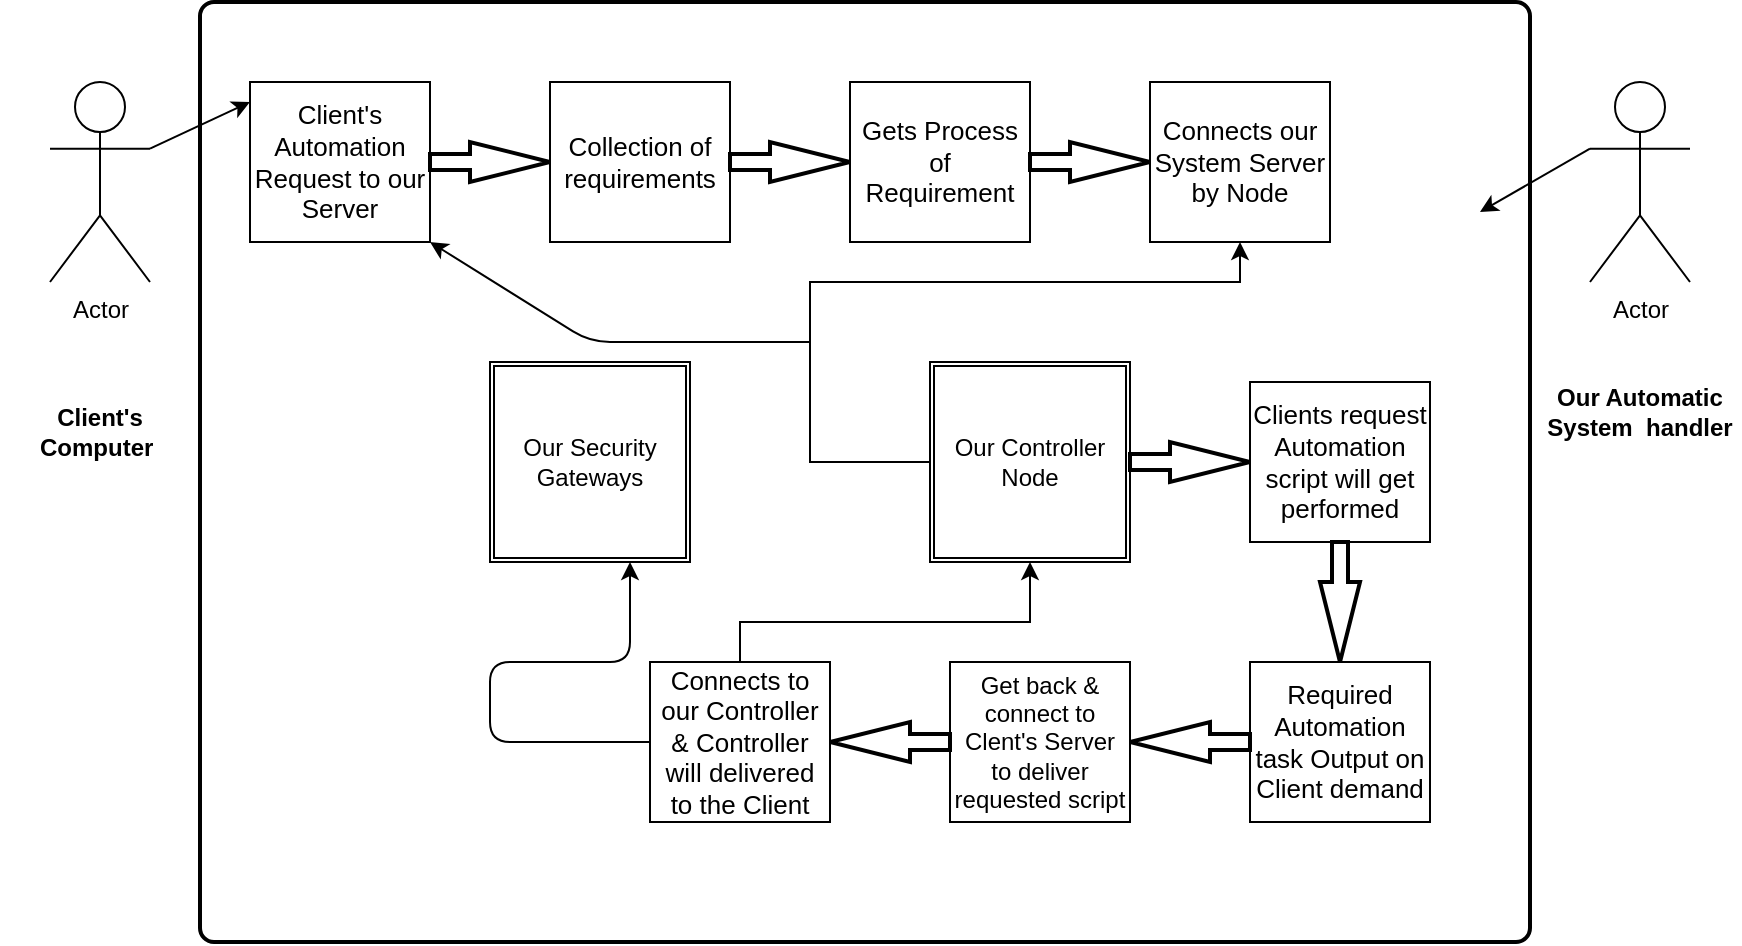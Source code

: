 <mxfile version="14.2.3" type="github">
  <diagram id="C5RBs43oDa-KdzZeNtuy" name="Page-1">
    <mxGraphModel dx="2068" dy="862" grid="1" gridSize="10" guides="1" tooltips="1" connect="1" arrows="1" fold="1" page="0" pageScale="1" pageWidth="1169" pageHeight="827" math="0" shadow="0">
      <root>
        <mxCell id="WIyWlLk6GJQsqaUBKTNV-0" />
        <mxCell id="WIyWlLk6GJQsqaUBKTNV-1" parent="WIyWlLk6GJQsqaUBKTNV-0" />
        <mxCell id="t4_anC5pGneVWEJHBO61-3" value="Actor" style="shape=umlActor;verticalLabelPosition=bottom;verticalAlign=top;html=1;outlineConnect=0;" vertex="1" parent="WIyWlLk6GJQsqaUBKTNV-1">
          <mxGeometry x="-810" y="30" width="50" height="100" as="geometry" />
        </mxCell>
        <mxCell id="t4_anC5pGneVWEJHBO61-6" value="&lt;b&gt;Client&#39;s Computer&amp;nbsp;&lt;/b&gt;" style="text;html=1;strokeColor=none;fillColor=none;align=center;verticalAlign=middle;whiteSpace=wrap;rounded=0;" vertex="1" parent="WIyWlLk6GJQsqaUBKTNV-1">
          <mxGeometry x="-835" y="180" width="100" height="50" as="geometry" />
        </mxCell>
        <mxCell id="t4_anC5pGneVWEJHBO61-10" value="" style="rounded=1;whiteSpace=wrap;html=1;absoluteArcSize=1;arcSize=14;strokeWidth=2;labelBorderColor=none;labelBackgroundColor=#ffffff;" vertex="1" parent="WIyWlLk6GJQsqaUBKTNV-1">
          <mxGeometry x="-735" y="-10" width="665" height="470" as="geometry" />
        </mxCell>
        <mxCell id="t4_anC5pGneVWEJHBO61-11" value="&lt;font style=&quot;font-size: 13px&quot;&gt;Client&#39;s Automation Request to our Server&lt;/font&gt;" style="rounded=0;whiteSpace=wrap;html=1;" vertex="1" parent="WIyWlLk6GJQsqaUBKTNV-1">
          <mxGeometry x="-710" y="30" width="90" height="80" as="geometry" />
        </mxCell>
        <mxCell id="t4_anC5pGneVWEJHBO61-12" value="" style="endArrow=classic;html=1;exitX=1;exitY=0.333;exitDx=0;exitDy=0;exitPerimeter=0;" edge="1" parent="WIyWlLk6GJQsqaUBKTNV-1" source="t4_anC5pGneVWEJHBO61-3">
          <mxGeometry width="50" height="50" relative="1" as="geometry">
            <mxPoint x="30" y="100" as="sourcePoint" />
            <mxPoint x="-710" y="40" as="targetPoint" />
          </mxGeometry>
        </mxCell>
        <mxCell id="t4_anC5pGneVWEJHBO61-15" value="" style="verticalLabelPosition=bottom;verticalAlign=top;html=1;strokeWidth=2;shape=mxgraph.arrows2.arrow;dy=0.6;dx=40;notch=0;" vertex="1" parent="WIyWlLk6GJQsqaUBKTNV-1">
          <mxGeometry x="-620" y="60" width="60" height="20" as="geometry" />
        </mxCell>
        <mxCell id="t4_anC5pGneVWEJHBO61-18" value="&lt;font style=&quot;font-size: 13px&quot;&gt;Collection of requirements&lt;/font&gt;" style="rounded=0;whiteSpace=wrap;html=1;direction=west;labelBackgroundColor=#ffffff;" vertex="1" parent="WIyWlLk6GJQsqaUBKTNV-1">
          <mxGeometry x="-560" y="30" width="90" height="80" as="geometry" />
        </mxCell>
        <mxCell id="t4_anC5pGneVWEJHBO61-21" value="" style="verticalLabelPosition=bottom;verticalAlign=top;html=1;strokeWidth=2;shape=mxgraph.arrows2.arrow;dy=0.6;dx=40;notch=0;" vertex="1" parent="WIyWlLk6GJQsqaUBKTNV-1">
          <mxGeometry x="-470" y="60" width="60" height="20" as="geometry" />
        </mxCell>
        <mxCell id="t4_anC5pGneVWEJHBO61-29" value="&lt;span style=&quot;font-size: 13px&quot;&gt;Gets Process of Requirement&lt;/span&gt;" style="rounded=0;whiteSpace=wrap;html=1;direction=west;labelBackgroundColor=#ffffff;" vertex="1" parent="WIyWlLk6GJQsqaUBKTNV-1">
          <mxGeometry x="-410" y="30" width="90" height="80" as="geometry" />
        </mxCell>
        <mxCell id="t4_anC5pGneVWEJHBO61-30" value="" style="verticalLabelPosition=bottom;verticalAlign=top;html=1;strokeWidth=2;shape=mxgraph.arrows2.arrow;dy=0.6;dx=40;notch=0;" vertex="1" parent="WIyWlLk6GJQsqaUBKTNV-1">
          <mxGeometry x="-320" y="60" width="60" height="20" as="geometry" />
        </mxCell>
        <mxCell id="t4_anC5pGneVWEJHBO61-31" value="&lt;span style=&quot;font-size: 13px&quot;&gt;Connects our System Server by Node&lt;br&gt;&lt;/span&gt;" style="rounded=0;whiteSpace=wrap;html=1;direction=west;labelBackgroundColor=#ffffff;" vertex="1" parent="WIyWlLk6GJQsqaUBKTNV-1">
          <mxGeometry x="-260" y="30" width="90" height="80" as="geometry" />
        </mxCell>
        <mxCell id="t4_anC5pGneVWEJHBO61-35" style="edgeStyle=orthogonalEdgeStyle;rounded=0;orthogonalLoop=1;jettySize=auto;html=1;" edge="1" parent="WIyWlLk6GJQsqaUBKTNV-1" source="t4_anC5pGneVWEJHBO61-34" target="t4_anC5pGneVWEJHBO61-31">
          <mxGeometry relative="1" as="geometry">
            <Array as="points">
              <mxPoint x="-430" y="220" />
              <mxPoint x="-430" y="130" />
              <mxPoint x="-215" y="130" />
            </Array>
          </mxGeometry>
        </mxCell>
        <mxCell id="t4_anC5pGneVWEJHBO61-34" value="Our Controller Node" style="shape=ext;double=1;whiteSpace=wrap;html=1;aspect=fixed;labelBackgroundColor=none;" vertex="1" parent="WIyWlLk6GJQsqaUBKTNV-1">
          <mxGeometry x="-370" y="170" width="100" height="100" as="geometry" />
        </mxCell>
        <mxCell id="t4_anC5pGneVWEJHBO61-36" value="" style="verticalLabelPosition=bottom;verticalAlign=top;html=1;strokeWidth=2;shape=mxgraph.arrows2.arrow;dy=0.6;dx=40;notch=0;" vertex="1" parent="WIyWlLk6GJQsqaUBKTNV-1">
          <mxGeometry x="-270" y="210" width="60" height="20" as="geometry" />
        </mxCell>
        <mxCell id="t4_anC5pGneVWEJHBO61-37" value="&lt;span style=&quot;font-size: 13px&quot;&gt;Clients request Automation script will get performed&lt;br&gt;&lt;/span&gt;" style="rounded=0;whiteSpace=wrap;html=1;direction=west;labelBackgroundColor=#ffffff;" vertex="1" parent="WIyWlLk6GJQsqaUBKTNV-1">
          <mxGeometry x="-210" y="180" width="90" height="80" as="geometry" />
        </mxCell>
        <mxCell id="t4_anC5pGneVWEJHBO61-38" value="" style="verticalLabelPosition=bottom;verticalAlign=top;html=1;strokeWidth=2;shape=mxgraph.arrows2.arrow;dy=0.6;dx=40;notch=0;rotation=90;" vertex="1" parent="WIyWlLk6GJQsqaUBKTNV-1">
          <mxGeometry x="-195" y="280" width="60" height="20" as="geometry" />
        </mxCell>
        <mxCell id="t4_anC5pGneVWEJHBO61-39" value="&lt;span style=&quot;font-size: 13px&quot;&gt;Required Automation task Output on Client demand&lt;br&gt;&lt;/span&gt;" style="rounded=0;whiteSpace=wrap;html=1;direction=west;labelBackgroundColor=#ffffff;" vertex="1" parent="WIyWlLk6GJQsqaUBKTNV-1">
          <mxGeometry x="-210" y="320" width="90" height="80" as="geometry" />
        </mxCell>
        <mxCell id="t4_anC5pGneVWEJHBO61-40" value="" style="verticalLabelPosition=bottom;verticalAlign=top;html=1;strokeWidth=2;shape=mxgraph.arrows2.arrow;dy=0.6;dx=40;notch=0;rotation=-180;" vertex="1" parent="WIyWlLk6GJQsqaUBKTNV-1">
          <mxGeometry x="-270" y="350" width="60" height="20" as="geometry" />
        </mxCell>
        <mxCell id="t4_anC5pGneVWEJHBO61-41" value="&lt;font style=&quot;font-size: 12px&quot;&gt;Get back &amp;amp; connect to Clent&#39;s Server to deliver requested script&lt;/font&gt;" style="rounded=0;whiteSpace=wrap;html=1;direction=west;labelBackgroundColor=#ffffff;" vertex="1" parent="WIyWlLk6GJQsqaUBKTNV-1">
          <mxGeometry x="-360" y="320" width="90" height="80" as="geometry" />
        </mxCell>
        <mxCell id="t4_anC5pGneVWEJHBO61-42" value="" style="verticalLabelPosition=bottom;verticalAlign=top;html=1;strokeWidth=2;shape=mxgraph.arrows2.arrow;dy=0.6;dx=40;notch=0;rotation=-180;" vertex="1" parent="WIyWlLk6GJQsqaUBKTNV-1">
          <mxGeometry x="-420" y="350" width="60" height="20" as="geometry" />
        </mxCell>
        <mxCell id="t4_anC5pGneVWEJHBO61-53" style="edgeStyle=orthogonalEdgeStyle;rounded=0;orthogonalLoop=1;jettySize=auto;html=1;" edge="1" parent="WIyWlLk6GJQsqaUBKTNV-1" source="t4_anC5pGneVWEJHBO61-43" target="t4_anC5pGneVWEJHBO61-34">
          <mxGeometry relative="1" as="geometry">
            <Array as="points">
              <mxPoint x="-465" y="300" />
              <mxPoint x="-320" y="300" />
            </Array>
          </mxGeometry>
        </mxCell>
        <mxCell id="t4_anC5pGneVWEJHBO61-43" value="&lt;font style=&quot;font-size: 13px&quot;&gt;Connects to our Controller &amp;amp; Controller will delivered to the Client&lt;/font&gt;" style="rounded=0;whiteSpace=wrap;html=1;direction=west;labelBackgroundColor=#ffffff;" vertex="1" parent="WIyWlLk6GJQsqaUBKTNV-1">
          <mxGeometry x="-510" y="320" width="90" height="80" as="geometry" />
        </mxCell>
        <mxCell id="t4_anC5pGneVWEJHBO61-45" value="Actor" style="shape=umlActor;verticalLabelPosition=bottom;verticalAlign=top;html=1;outlineConnect=0;" vertex="1" parent="WIyWlLk6GJQsqaUBKTNV-1">
          <mxGeometry x="-40" y="30" width="50" height="100" as="geometry" />
        </mxCell>
        <mxCell id="t4_anC5pGneVWEJHBO61-46" value="&lt;b&gt;Our Automatic System&amp;nbsp; handler&lt;/b&gt;" style="text;html=1;strokeColor=none;fillColor=none;align=center;verticalAlign=middle;whiteSpace=wrap;rounded=0;" vertex="1" parent="WIyWlLk6GJQsqaUBKTNV-1">
          <mxGeometry x="-65" y="170" width="100" height="50" as="geometry" />
        </mxCell>
        <mxCell id="t4_anC5pGneVWEJHBO61-47" value="" style="endArrow=classic;html=1;exitX=0;exitY=0.333;exitDx=0;exitDy=0;exitPerimeter=0;" edge="1" parent="WIyWlLk6GJQsqaUBKTNV-1" source="t4_anC5pGneVWEJHBO61-45">
          <mxGeometry width="50" height="50" relative="1" as="geometry">
            <mxPoint x="-40" y="65" as="sourcePoint" />
            <mxPoint x="-95" y="95" as="targetPoint" />
          </mxGeometry>
        </mxCell>
        <mxCell id="t4_anC5pGneVWEJHBO61-55" value="Our Security Gateways" style="shape=ext;double=1;whiteSpace=wrap;html=1;aspect=fixed;labelBackgroundColor=none;" vertex="1" parent="WIyWlLk6GJQsqaUBKTNV-1">
          <mxGeometry x="-590" y="170" width="100" height="100" as="geometry" />
        </mxCell>
        <mxCell id="t4_anC5pGneVWEJHBO61-59" value="" style="endArrow=classic;html=1;" edge="1" parent="WIyWlLk6GJQsqaUBKTNV-1" source="t4_anC5pGneVWEJHBO61-43">
          <mxGeometry width="50" height="50" relative="1" as="geometry">
            <mxPoint x="-570" y="320" as="sourcePoint" />
            <mxPoint x="-520" y="270" as="targetPoint" />
            <Array as="points">
              <mxPoint x="-590" y="360" />
              <mxPoint x="-590" y="320" />
              <mxPoint x="-520" y="320" />
            </Array>
          </mxGeometry>
        </mxCell>
        <mxCell id="t4_anC5pGneVWEJHBO61-62" value="" style="endArrow=classic;html=1;entryX=1;entryY=1;entryDx=0;entryDy=0;" edge="1" parent="WIyWlLk6GJQsqaUBKTNV-1" target="t4_anC5pGneVWEJHBO61-11">
          <mxGeometry width="50" height="50" relative="1" as="geometry">
            <mxPoint x="-430" y="160" as="sourcePoint" />
            <mxPoint x="-570" y="130" as="targetPoint" />
            <Array as="points">
              <mxPoint x="-540" y="160" />
            </Array>
          </mxGeometry>
        </mxCell>
      </root>
    </mxGraphModel>
  </diagram>
</mxfile>
